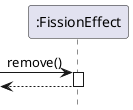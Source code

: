 @startuml FissionEffect/wearoff
hide footbox

participant ":FissionEffect" as effect

-> effect : remove()
activate effect
return

@enduml